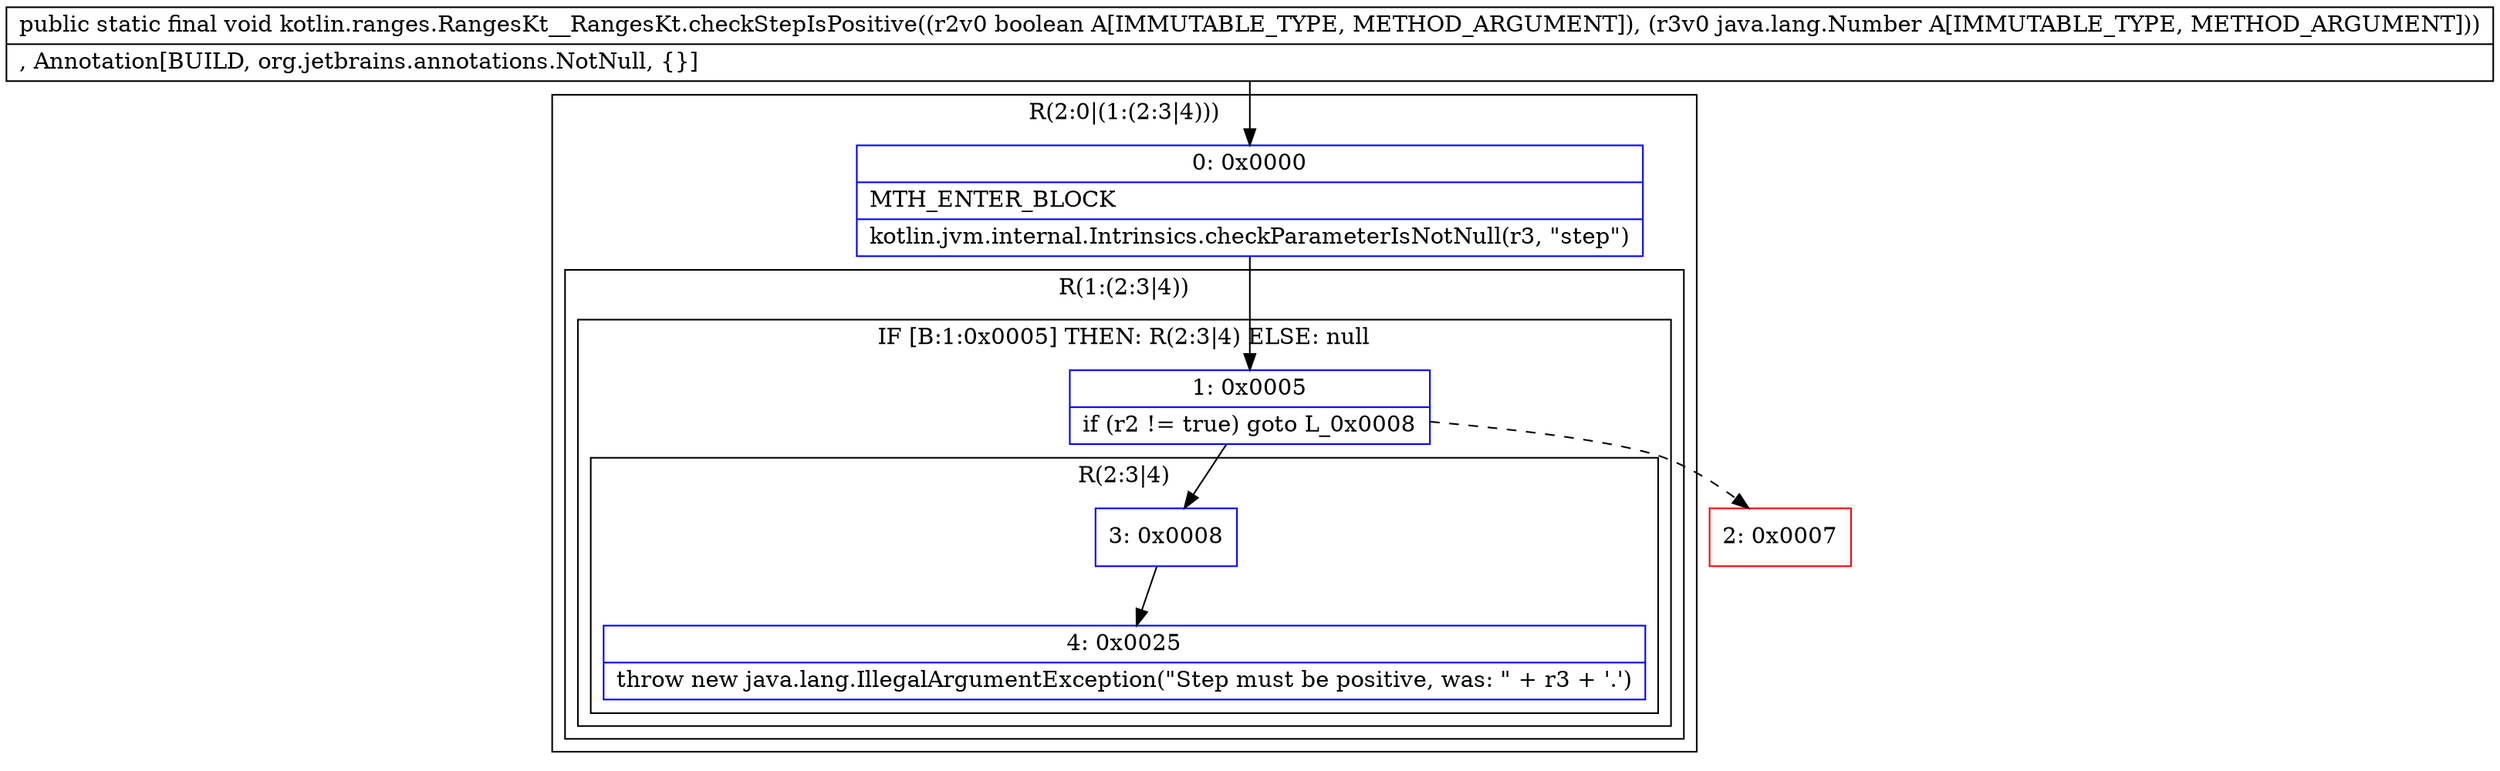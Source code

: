 digraph "CFG forkotlin.ranges.RangesKt__RangesKt.checkStepIsPositive(ZLjava\/lang\/Number;)V" {
subgraph cluster_Region_897466178 {
label = "R(2:0|(1:(2:3|4)))";
node [shape=record,color=blue];
Node_0 [shape=record,label="{0\:\ 0x0000|MTH_ENTER_BLOCK\l|kotlin.jvm.internal.Intrinsics.checkParameterIsNotNull(r3, \"step\")\l}"];
subgraph cluster_Region_1352832656 {
label = "R(1:(2:3|4))";
node [shape=record,color=blue];
subgraph cluster_IfRegion_312791906 {
label = "IF [B:1:0x0005] THEN: R(2:3|4) ELSE: null";
node [shape=record,color=blue];
Node_1 [shape=record,label="{1\:\ 0x0005|if (r2 != true) goto L_0x0008\l}"];
subgraph cluster_Region_1054912921 {
label = "R(2:3|4)";
node [shape=record,color=blue];
Node_3 [shape=record,label="{3\:\ 0x0008}"];
Node_4 [shape=record,label="{4\:\ 0x0025|throw new java.lang.IllegalArgumentException(\"Step must be positive, was: \" + r3 + '.')\l}"];
}
}
}
}
Node_2 [shape=record,color=red,label="{2\:\ 0x0007}"];
MethodNode[shape=record,label="{public static final void kotlin.ranges.RangesKt__RangesKt.checkStepIsPositive((r2v0 boolean A[IMMUTABLE_TYPE, METHOD_ARGUMENT]), (r3v0 java.lang.Number A[IMMUTABLE_TYPE, METHOD_ARGUMENT]))  | , Annotation[BUILD, org.jetbrains.annotations.NotNull, \{\}]\l}"];
MethodNode -> Node_0;
Node_0 -> Node_1;
Node_1 -> Node_2[style=dashed];
Node_1 -> Node_3;
Node_3 -> Node_4;
}

